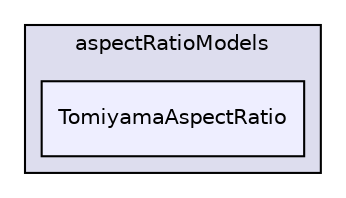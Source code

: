 digraph "applications/solvers/multiphase/twoPhaseEulerFoam/interfacialModels/aspectRatioModels/TomiyamaAspectRatio" {
  bgcolor=transparent;
  compound=true
  node [ fontsize="10", fontname="Helvetica"];
  edge [ labelfontsize="10", labelfontname="Helvetica"];
  subgraph clusterdir_61a4c66f01258155d2258fd2274f3c82 {
    graph [ bgcolor="#ddddee", pencolor="black", label="aspectRatioModels" fontname="Helvetica", fontsize="10", URL="dir_61a4c66f01258155d2258fd2274f3c82.html"]
  dir_ca1457f22a1eecebe23114c4a05c7fa9 [shape=box, label="TomiyamaAspectRatio", style="filled", fillcolor="#eeeeff", pencolor="black", URL="dir_ca1457f22a1eecebe23114c4a05c7fa9.html"];
  }
}
